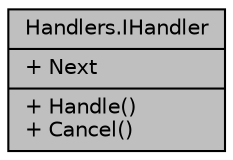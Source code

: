digraph "Handlers.IHandler"
{
 // INTERACTIVE_SVG=YES
 // LATEX_PDF_SIZE
  edge [fontname="Helvetica",fontsize="10",labelfontname="Helvetica",labelfontsize="10"];
  node [fontname="Helvetica",fontsize="10",shape=record];
  Node1 [label="{Handlers.IHandler\n|+ Next\l|+ Handle()\l+ Cancel()\l}",height=0.2,width=0.4,color="black", fillcolor="grey75", style="filled", fontcolor="black",tooltip="Interfaz para implementar el patrón Chain of Responsibility. En ese patrón se pasa un mensaje a travé..."];
}

